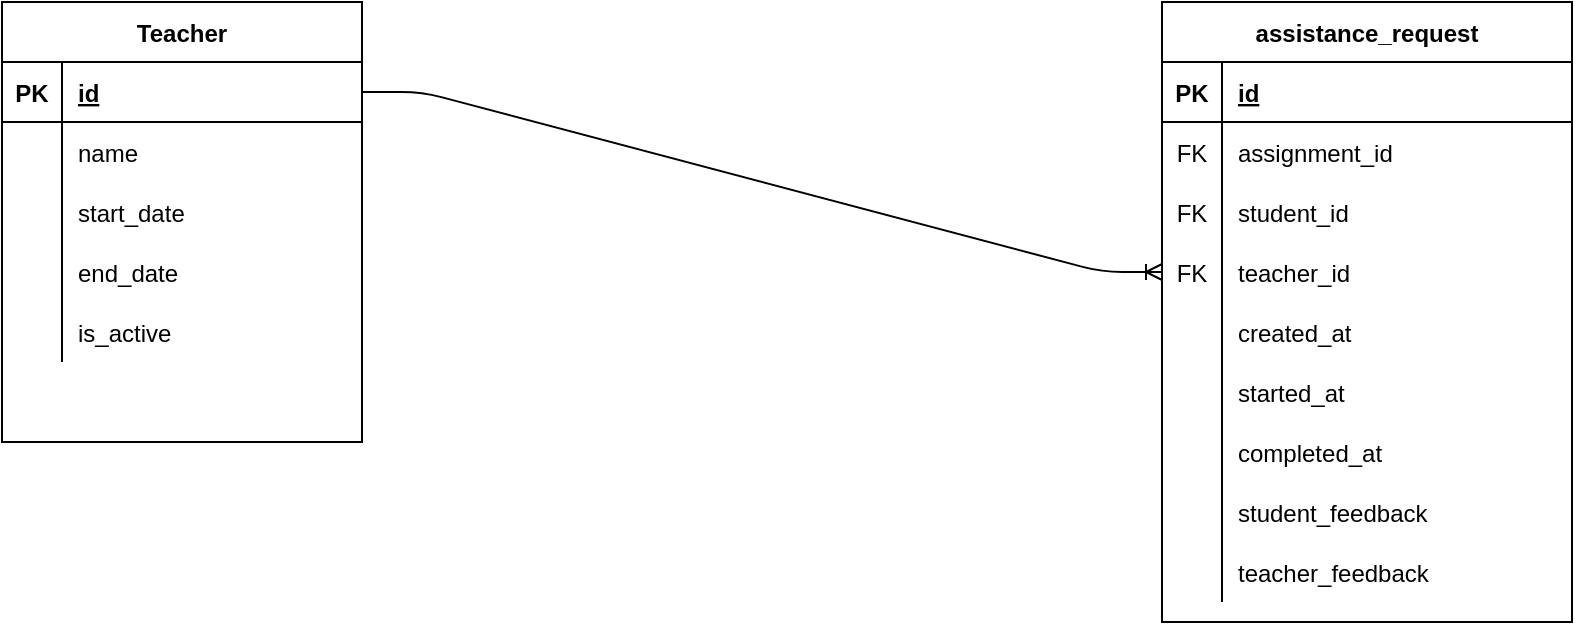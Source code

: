 <mxfile version="13.7.1" type="device"><diagram id="WS695FGDfnuc3zvtWllS" name="Page-1"><mxGraphModel dx="2276" dy="771" grid="1" gridSize="10" guides="1" tooltips="1" connect="1" arrows="1" fold="1" page="1" pageScale="1" pageWidth="850" pageHeight="1100" math="0" shadow="0"><root><mxCell id="0"/><mxCell id="1" parent="0"/><mxCell id="RLynwHqd7Sk4YO5sZ9Fi-1" value="Teacher" style="shape=table;startSize=30;container=1;collapsible=1;childLayout=tableLayout;fixedRows=1;rowLines=0;fontStyle=1;align=center;resizeLast=1;" vertex="1" parent="1"><mxGeometry x="-40" y="130" width="180" height="220" as="geometry"/></mxCell><mxCell id="RLynwHqd7Sk4YO5sZ9Fi-2" value="" style="shape=partialRectangle;collapsible=0;dropTarget=0;pointerEvents=0;fillColor=none;top=0;left=0;bottom=1;right=0;points=[[0,0.5],[1,0.5]];portConstraint=eastwest;" vertex="1" parent="RLynwHqd7Sk4YO5sZ9Fi-1"><mxGeometry y="30" width="180" height="30" as="geometry"/></mxCell><mxCell id="RLynwHqd7Sk4YO5sZ9Fi-3" value="PK" style="shape=partialRectangle;connectable=0;fillColor=none;top=0;left=0;bottom=0;right=0;fontStyle=1;overflow=hidden;" vertex="1" parent="RLynwHqd7Sk4YO5sZ9Fi-2"><mxGeometry width="30" height="30" as="geometry"/></mxCell><mxCell id="RLynwHqd7Sk4YO5sZ9Fi-4" value="id" style="shape=partialRectangle;connectable=0;fillColor=none;top=0;left=0;bottom=0;right=0;align=left;spacingLeft=6;fontStyle=5;overflow=hidden;" vertex="1" parent="RLynwHqd7Sk4YO5sZ9Fi-2"><mxGeometry x="30" width="150" height="30" as="geometry"/></mxCell><mxCell id="RLynwHqd7Sk4YO5sZ9Fi-5" value="" style="shape=partialRectangle;collapsible=0;dropTarget=0;pointerEvents=0;fillColor=none;top=0;left=0;bottom=0;right=0;points=[[0,0.5],[1,0.5]];portConstraint=eastwest;" vertex="1" parent="RLynwHqd7Sk4YO5sZ9Fi-1"><mxGeometry y="60" width="180" height="30" as="geometry"/></mxCell><mxCell id="RLynwHqd7Sk4YO5sZ9Fi-6" value="" style="shape=partialRectangle;connectable=0;fillColor=none;top=0;left=0;bottom=0;right=0;editable=1;overflow=hidden;" vertex="1" parent="RLynwHqd7Sk4YO5sZ9Fi-5"><mxGeometry width="30" height="30" as="geometry"/></mxCell><mxCell id="RLynwHqd7Sk4YO5sZ9Fi-7" value="name" style="shape=partialRectangle;connectable=0;fillColor=none;top=0;left=0;bottom=0;right=0;align=left;spacingLeft=6;overflow=hidden;" vertex="1" parent="RLynwHqd7Sk4YO5sZ9Fi-5"><mxGeometry x="30" width="150" height="30" as="geometry"/></mxCell><mxCell id="RLynwHqd7Sk4YO5sZ9Fi-8" value="" style="shape=partialRectangle;collapsible=0;dropTarget=0;pointerEvents=0;fillColor=none;top=0;left=0;bottom=0;right=0;points=[[0,0.5],[1,0.5]];portConstraint=eastwest;" vertex="1" parent="RLynwHqd7Sk4YO5sZ9Fi-1"><mxGeometry y="90" width="180" height="30" as="geometry"/></mxCell><mxCell id="RLynwHqd7Sk4YO5sZ9Fi-9" value="" style="shape=partialRectangle;connectable=0;fillColor=none;top=0;left=0;bottom=0;right=0;editable=1;overflow=hidden;" vertex="1" parent="RLynwHqd7Sk4YO5sZ9Fi-8"><mxGeometry width="30" height="30" as="geometry"/></mxCell><mxCell id="RLynwHqd7Sk4YO5sZ9Fi-10" value="start_date" style="shape=partialRectangle;connectable=0;fillColor=none;top=0;left=0;bottom=0;right=0;align=left;spacingLeft=6;overflow=hidden;" vertex="1" parent="RLynwHqd7Sk4YO5sZ9Fi-8"><mxGeometry x="30" width="150" height="30" as="geometry"/></mxCell><mxCell id="RLynwHqd7Sk4YO5sZ9Fi-11" value="" style="shape=partialRectangle;collapsible=0;dropTarget=0;pointerEvents=0;fillColor=none;top=0;left=0;bottom=0;right=0;points=[[0,0.5],[1,0.5]];portConstraint=eastwest;" vertex="1" parent="RLynwHqd7Sk4YO5sZ9Fi-1"><mxGeometry y="120" width="180" height="30" as="geometry"/></mxCell><mxCell id="RLynwHqd7Sk4YO5sZ9Fi-12" value="" style="shape=partialRectangle;connectable=0;fillColor=none;top=0;left=0;bottom=0;right=0;editable=1;overflow=hidden;" vertex="1" parent="RLynwHqd7Sk4YO5sZ9Fi-11"><mxGeometry width="30" height="30" as="geometry"/></mxCell><mxCell id="RLynwHqd7Sk4YO5sZ9Fi-13" value="end_date" style="shape=partialRectangle;connectable=0;fillColor=none;top=0;left=0;bottom=0;right=0;align=left;spacingLeft=6;overflow=hidden;" vertex="1" parent="RLynwHqd7Sk4YO5sZ9Fi-11"><mxGeometry x="30" width="150" height="30" as="geometry"/></mxCell><mxCell id="RLynwHqd7Sk4YO5sZ9Fi-28" value="" style="shape=partialRectangle;collapsible=0;dropTarget=0;pointerEvents=0;fillColor=none;top=0;left=0;bottom=0;right=0;points=[[0,0.5],[1,0.5]];portConstraint=eastwest;" vertex="1" parent="RLynwHqd7Sk4YO5sZ9Fi-1"><mxGeometry y="150" width="180" height="30" as="geometry"/></mxCell><mxCell id="RLynwHqd7Sk4YO5sZ9Fi-29" value="" style="shape=partialRectangle;connectable=0;fillColor=none;top=0;left=0;bottom=0;right=0;editable=1;overflow=hidden;" vertex="1" parent="RLynwHqd7Sk4YO5sZ9Fi-28"><mxGeometry width="30" height="30" as="geometry"/></mxCell><mxCell id="RLynwHqd7Sk4YO5sZ9Fi-30" value="is_active" style="shape=partialRectangle;connectable=0;fillColor=none;top=0;left=0;bottom=0;right=0;align=left;spacingLeft=6;overflow=hidden;" vertex="1" parent="RLynwHqd7Sk4YO5sZ9Fi-28"><mxGeometry x="30" width="150" height="30" as="geometry"/></mxCell><mxCell id="RLynwHqd7Sk4YO5sZ9Fi-14" value="assistance_request" style="shape=table;startSize=30;container=1;collapsible=1;childLayout=tableLayout;fixedRows=1;rowLines=0;fontStyle=1;align=center;resizeLast=1;" vertex="1" parent="1"><mxGeometry x="540" y="130" width="205" height="310" as="geometry"/></mxCell><mxCell id="RLynwHqd7Sk4YO5sZ9Fi-15" value="" style="shape=partialRectangle;collapsible=0;dropTarget=0;pointerEvents=0;fillColor=none;top=0;left=0;bottom=1;right=0;points=[[0,0.5],[1,0.5]];portConstraint=eastwest;" vertex="1" parent="RLynwHqd7Sk4YO5sZ9Fi-14"><mxGeometry y="30" width="205" height="30" as="geometry"/></mxCell><mxCell id="RLynwHqd7Sk4YO5sZ9Fi-16" value="PK" style="shape=partialRectangle;connectable=0;fillColor=none;top=0;left=0;bottom=0;right=0;fontStyle=1;overflow=hidden;" vertex="1" parent="RLynwHqd7Sk4YO5sZ9Fi-15"><mxGeometry width="30" height="30" as="geometry"/></mxCell><mxCell id="RLynwHqd7Sk4YO5sZ9Fi-17" value="id" style="shape=partialRectangle;connectable=0;fillColor=none;top=0;left=0;bottom=0;right=0;align=left;spacingLeft=6;fontStyle=5;overflow=hidden;" vertex="1" parent="RLynwHqd7Sk4YO5sZ9Fi-15"><mxGeometry x="30" width="175" height="30" as="geometry"/></mxCell><mxCell id="RLynwHqd7Sk4YO5sZ9Fi-18" value="" style="shape=partialRectangle;collapsible=0;dropTarget=0;pointerEvents=0;fillColor=none;top=0;left=0;bottom=0;right=0;points=[[0,0.5],[1,0.5]];portConstraint=eastwest;" vertex="1" parent="RLynwHqd7Sk4YO5sZ9Fi-14"><mxGeometry y="60" width="205" height="30" as="geometry"/></mxCell><mxCell id="RLynwHqd7Sk4YO5sZ9Fi-19" value="FK" style="shape=partialRectangle;connectable=0;fillColor=none;top=0;left=0;bottom=0;right=0;editable=1;overflow=hidden;" vertex="1" parent="RLynwHqd7Sk4YO5sZ9Fi-18"><mxGeometry width="30" height="30" as="geometry"/></mxCell><mxCell id="RLynwHqd7Sk4YO5sZ9Fi-20" value="assignment_id" style="shape=partialRectangle;connectable=0;fillColor=none;top=0;left=0;bottom=0;right=0;align=left;spacingLeft=6;overflow=hidden;" vertex="1" parent="RLynwHqd7Sk4YO5sZ9Fi-18"><mxGeometry x="30" width="175" height="30" as="geometry"/></mxCell><mxCell id="RLynwHqd7Sk4YO5sZ9Fi-21" value="" style="shape=partialRectangle;collapsible=0;dropTarget=0;pointerEvents=0;fillColor=none;top=0;left=0;bottom=0;right=0;points=[[0,0.5],[1,0.5]];portConstraint=eastwest;" vertex="1" parent="RLynwHqd7Sk4YO5sZ9Fi-14"><mxGeometry y="90" width="205" height="30" as="geometry"/></mxCell><mxCell id="RLynwHqd7Sk4YO5sZ9Fi-22" value="FK" style="shape=partialRectangle;connectable=0;fillColor=none;top=0;left=0;bottom=0;right=0;editable=1;overflow=hidden;" vertex="1" parent="RLynwHqd7Sk4YO5sZ9Fi-21"><mxGeometry width="30" height="30" as="geometry"/></mxCell><mxCell id="RLynwHqd7Sk4YO5sZ9Fi-23" value="student_id" style="shape=partialRectangle;connectable=0;fillColor=none;top=0;left=0;bottom=0;right=0;align=left;spacingLeft=6;overflow=hidden;" vertex="1" parent="RLynwHqd7Sk4YO5sZ9Fi-21"><mxGeometry x="30" width="175" height="30" as="geometry"/></mxCell><mxCell id="RLynwHqd7Sk4YO5sZ9Fi-24" value="" style="shape=partialRectangle;collapsible=0;dropTarget=0;pointerEvents=0;fillColor=none;top=0;left=0;bottom=0;right=0;points=[[0,0.5],[1,0.5]];portConstraint=eastwest;" vertex="1" parent="RLynwHqd7Sk4YO5sZ9Fi-14"><mxGeometry y="120" width="205" height="30" as="geometry"/></mxCell><mxCell id="RLynwHqd7Sk4YO5sZ9Fi-25" value="FK" style="shape=partialRectangle;connectable=0;fillColor=none;top=0;left=0;bottom=0;right=0;editable=1;overflow=hidden;" vertex="1" parent="RLynwHqd7Sk4YO5sZ9Fi-24"><mxGeometry width="30" height="30" as="geometry"/></mxCell><mxCell id="RLynwHqd7Sk4YO5sZ9Fi-26" value="teacher_id" style="shape=partialRectangle;connectable=0;fillColor=none;top=0;left=0;bottom=0;right=0;align=left;spacingLeft=6;overflow=hidden;" vertex="1" parent="RLynwHqd7Sk4YO5sZ9Fi-24"><mxGeometry x="30" width="175" height="30" as="geometry"/></mxCell><mxCell id="RLynwHqd7Sk4YO5sZ9Fi-40" value="" style="shape=partialRectangle;collapsible=0;dropTarget=0;pointerEvents=0;fillColor=none;top=0;left=0;bottom=0;right=0;points=[[0,0.5],[1,0.5]];portConstraint=eastwest;" vertex="1" parent="RLynwHqd7Sk4YO5sZ9Fi-14"><mxGeometry y="150" width="205" height="30" as="geometry"/></mxCell><mxCell id="RLynwHqd7Sk4YO5sZ9Fi-41" value="" style="shape=partialRectangle;connectable=0;fillColor=none;top=0;left=0;bottom=0;right=0;editable=1;overflow=hidden;" vertex="1" parent="RLynwHqd7Sk4YO5sZ9Fi-40"><mxGeometry width="30" height="30" as="geometry"/></mxCell><mxCell id="RLynwHqd7Sk4YO5sZ9Fi-42" value="created_at" style="shape=partialRectangle;connectable=0;fillColor=none;top=0;left=0;bottom=0;right=0;align=left;spacingLeft=6;overflow=hidden;" vertex="1" parent="RLynwHqd7Sk4YO5sZ9Fi-40"><mxGeometry x="30" width="175" height="30" as="geometry"/></mxCell><mxCell id="RLynwHqd7Sk4YO5sZ9Fi-36" value="" style="shape=partialRectangle;collapsible=0;dropTarget=0;pointerEvents=0;fillColor=none;top=0;left=0;bottom=0;right=0;points=[[0,0.5],[1,0.5]];portConstraint=eastwest;" vertex="1" parent="RLynwHqd7Sk4YO5sZ9Fi-14"><mxGeometry y="180" width="205" height="30" as="geometry"/></mxCell><mxCell id="RLynwHqd7Sk4YO5sZ9Fi-37" value="" style="shape=partialRectangle;connectable=0;fillColor=none;top=0;left=0;bottom=0;right=0;editable=1;overflow=hidden;" vertex="1" parent="RLynwHqd7Sk4YO5sZ9Fi-36"><mxGeometry width="30" height="30" as="geometry"/></mxCell><mxCell id="RLynwHqd7Sk4YO5sZ9Fi-38" value="started_at" style="shape=partialRectangle;connectable=0;fillColor=none;top=0;left=0;bottom=0;right=0;align=left;spacingLeft=6;overflow=hidden;" vertex="1" parent="RLynwHqd7Sk4YO5sZ9Fi-36"><mxGeometry x="30" width="175" height="30" as="geometry"/></mxCell><mxCell id="RLynwHqd7Sk4YO5sZ9Fi-32" value="" style="shape=partialRectangle;collapsible=0;dropTarget=0;pointerEvents=0;fillColor=none;top=0;left=0;bottom=0;right=0;points=[[0,0.5],[1,0.5]];portConstraint=eastwest;" vertex="1" parent="RLynwHqd7Sk4YO5sZ9Fi-14"><mxGeometry y="210" width="205" height="30" as="geometry"/></mxCell><mxCell id="RLynwHqd7Sk4YO5sZ9Fi-33" value="" style="shape=partialRectangle;connectable=0;fillColor=none;top=0;left=0;bottom=0;right=0;editable=1;overflow=hidden;" vertex="1" parent="RLynwHqd7Sk4YO5sZ9Fi-32"><mxGeometry width="30" height="30" as="geometry"/></mxCell><mxCell id="RLynwHqd7Sk4YO5sZ9Fi-34" value="completed_at" style="shape=partialRectangle;connectable=0;fillColor=none;top=0;left=0;bottom=0;right=0;align=left;spacingLeft=6;overflow=hidden;" vertex="1" parent="RLynwHqd7Sk4YO5sZ9Fi-32"><mxGeometry x="30" width="175" height="30" as="geometry"/></mxCell><mxCell id="RLynwHqd7Sk4YO5sZ9Fi-44" value="" style="shape=partialRectangle;collapsible=0;dropTarget=0;pointerEvents=0;fillColor=none;top=0;left=0;bottom=0;right=0;points=[[0,0.5],[1,0.5]];portConstraint=eastwest;" vertex="1" parent="RLynwHqd7Sk4YO5sZ9Fi-14"><mxGeometry y="240" width="205" height="30" as="geometry"/></mxCell><mxCell id="RLynwHqd7Sk4YO5sZ9Fi-45" value="" style="shape=partialRectangle;connectable=0;fillColor=none;top=0;left=0;bottom=0;right=0;editable=1;overflow=hidden;" vertex="1" parent="RLynwHqd7Sk4YO5sZ9Fi-44"><mxGeometry width="30" height="30" as="geometry"/></mxCell><mxCell id="RLynwHqd7Sk4YO5sZ9Fi-46" value="student_feedback" style="shape=partialRectangle;connectable=0;fillColor=none;top=0;left=0;bottom=0;right=0;align=left;spacingLeft=6;overflow=hidden;" vertex="1" parent="RLynwHqd7Sk4YO5sZ9Fi-44"><mxGeometry x="30" width="175" height="30" as="geometry"/></mxCell><mxCell id="RLynwHqd7Sk4YO5sZ9Fi-48" value="" style="shape=partialRectangle;collapsible=0;dropTarget=0;pointerEvents=0;fillColor=none;top=0;left=0;bottom=0;right=0;points=[[0,0.5],[1,0.5]];portConstraint=eastwest;" vertex="1" parent="RLynwHqd7Sk4YO5sZ9Fi-14"><mxGeometry y="270" width="205" height="30" as="geometry"/></mxCell><mxCell id="RLynwHqd7Sk4YO5sZ9Fi-49" value="" style="shape=partialRectangle;connectable=0;fillColor=none;top=0;left=0;bottom=0;right=0;editable=1;overflow=hidden;" vertex="1" parent="RLynwHqd7Sk4YO5sZ9Fi-48"><mxGeometry width="30" height="30" as="geometry"/></mxCell><mxCell id="RLynwHqd7Sk4YO5sZ9Fi-50" value="teacher_feedback" style="shape=partialRectangle;connectable=0;fillColor=none;top=0;left=0;bottom=0;right=0;align=left;spacingLeft=6;overflow=hidden;" vertex="1" parent="RLynwHqd7Sk4YO5sZ9Fi-48"><mxGeometry x="30" width="175" height="30" as="geometry"/></mxCell><mxCell id="RLynwHqd7Sk4YO5sZ9Fi-52" value="" style="edgeStyle=entityRelationEdgeStyle;fontSize=12;html=1;endArrow=ERoneToMany;exitX=1;exitY=0.5;exitDx=0;exitDy=0;entryX=0;entryY=0.5;entryDx=0;entryDy=0;" edge="1" parent="1" source="RLynwHqd7Sk4YO5sZ9Fi-2" target="RLynwHqd7Sk4YO5sZ9Fi-24"><mxGeometry width="100" height="100" relative="1" as="geometry"><mxPoint x="370" y="450" as="sourcePoint"/><mxPoint x="470" y="350" as="targetPoint"/></mxGeometry></mxCell></root></mxGraphModel></diagram></mxfile>